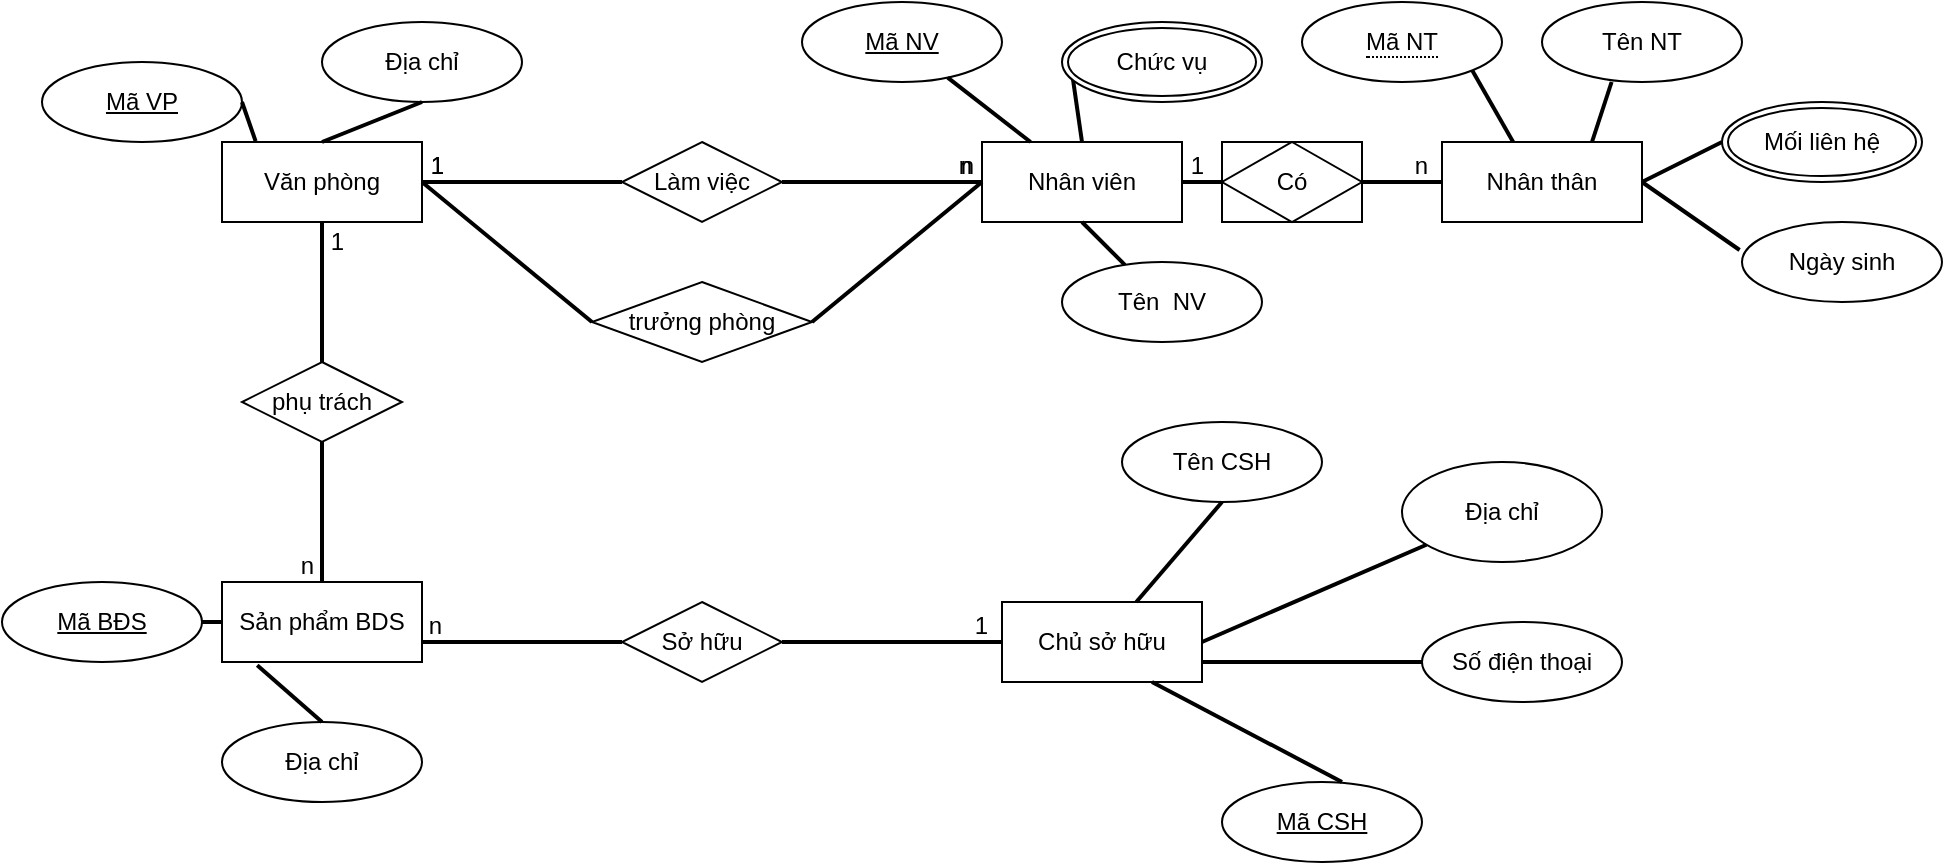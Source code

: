 <mxfile version="13.7.4" type="github">
  <diagram id="R2lEEEUBdFMjLlhIrx00" name="Page-1">
    <mxGraphModel dx="2019" dy="627" grid="1" gridSize="10" guides="1" tooltips="1" connect="1" arrows="1" fold="1" page="1" pageScale="1" pageWidth="850" pageHeight="1100" math="0" shadow="0" extFonts="Permanent Marker^https://fonts.googleapis.com/css?family=Permanent+Marker">
      <root>
        <mxCell id="0" />
        <mxCell id="1" parent="0" />
        <mxCell id="NY_QWn5QvtJODzJ5zNdS-1" value="Văn phòng" style="whiteSpace=wrap;html=1;align=center;" vertex="1" parent="1">
          <mxGeometry x="-50" y="70" width="100" height="40" as="geometry" />
        </mxCell>
        <mxCell id="NY_QWn5QvtJODzJ5zNdS-2" value="Nhân viên" style="whiteSpace=wrap;html=1;align=center;" vertex="1" parent="1">
          <mxGeometry x="330" y="70" width="100" height="40" as="geometry" />
        </mxCell>
        <mxCell id="NY_QWn5QvtJODzJ5zNdS-5" value="Sản phẩm BDS" style="whiteSpace=wrap;html=1;align=center;" vertex="1" parent="1">
          <mxGeometry x="-50" y="290" width="100" height="40" as="geometry" />
        </mxCell>
        <mxCell id="NY_QWn5QvtJODzJ5zNdS-7" value="Chủ sở hữu" style="whiteSpace=wrap;html=1;align=center;" vertex="1" parent="1">
          <mxGeometry x="340" y="300" width="100" height="40" as="geometry" />
        </mxCell>
        <mxCell id="NY_QWn5QvtJODzJ5zNdS-8" value="Mã VP" style="ellipse;whiteSpace=wrap;html=1;align=center;fontStyle=4;" vertex="1" parent="1">
          <mxGeometry x="-140" y="30" width="100" height="40" as="geometry" />
        </mxCell>
        <mxCell id="NY_QWn5QvtJODzJ5zNdS-10" value="Địa chỉ" style="ellipse;whiteSpace=wrap;html=1;align=center;" vertex="1" parent="1">
          <mxGeometry y="10" width="100" height="40" as="geometry" />
        </mxCell>
        <mxCell id="NY_QWn5QvtJODzJ5zNdS-11" value="Mã NV" style="ellipse;whiteSpace=wrap;html=1;align=center;fontStyle=4;" vertex="1" parent="1">
          <mxGeometry x="240" width="100" height="40" as="geometry" />
        </mxCell>
        <mxCell id="NY_QWn5QvtJODzJ5zNdS-12" value="Tên&amp;nbsp; NV" style="ellipse;whiteSpace=wrap;html=1;align=center;" vertex="1" parent="1">
          <mxGeometry x="370" y="130" width="100" height="40" as="geometry" />
        </mxCell>
        <mxCell id="NY_QWn5QvtJODzJ5zNdS-16" value="Tên NT" style="ellipse;whiteSpace=wrap;html=1;align=center;" vertex="1" parent="1">
          <mxGeometry x="610" width="100" height="40" as="geometry" />
        </mxCell>
        <mxCell id="NY_QWn5QvtJODzJ5zNdS-17" value="Ngày sinh" style="ellipse;whiteSpace=wrap;html=1;align=center;" vertex="1" parent="1">
          <mxGeometry x="710" y="110" width="100" height="40" as="geometry" />
        </mxCell>
        <mxCell id="NY_QWn5QvtJODzJ5zNdS-20" value="Mã BĐS" style="ellipse;whiteSpace=wrap;html=1;align=center;fontStyle=4;" vertex="1" parent="1">
          <mxGeometry x="-160" y="290" width="100" height="40" as="geometry" />
        </mxCell>
        <mxCell id="NY_QWn5QvtJODzJ5zNdS-22" value="Mã CSH" style="ellipse;whiteSpace=wrap;html=1;align=center;fontStyle=4;" vertex="1" parent="1">
          <mxGeometry x="450" y="390" width="100" height="40" as="geometry" />
        </mxCell>
        <mxCell id="NY_QWn5QvtJODzJ5zNdS-23" value="Tên CSH" style="ellipse;whiteSpace=wrap;html=1;align=center;" vertex="1" parent="1">
          <mxGeometry x="400" y="210" width="100" height="40" as="geometry" />
        </mxCell>
        <mxCell id="NY_QWn5QvtJODzJ5zNdS-24" value="Địa chỉ" style="ellipse;whiteSpace=wrap;html=1;align=center;" vertex="1" parent="1">
          <mxGeometry x="-50" y="360" width="100" height="40" as="geometry" />
        </mxCell>
        <mxCell id="NY_QWn5QvtJODzJ5zNdS-44" value="Mối liên hệ" style="ellipse;shape=doubleEllipse;margin=3;whiteSpace=wrap;html=1;align=center;" vertex="1" parent="1">
          <mxGeometry x="700" y="50" width="100" height="40" as="geometry" />
        </mxCell>
        <mxCell id="NY_QWn5QvtJODzJ5zNdS-45" value="" style="endArrow=none;html=1;rounded=0;strokeWidth=2;exitX=1;exitY=0.5;exitDx=0;exitDy=0;entryX=0.168;entryY=-0.01;entryDx=0;entryDy=0;entryPerimeter=0;" edge="1" parent="1" source="NY_QWn5QvtJODzJ5zNdS-8" target="NY_QWn5QvtJODzJ5zNdS-1">
          <mxGeometry relative="1" as="geometry">
            <mxPoint x="90" y="50" as="sourcePoint" />
            <mxPoint x="120" y="80" as="targetPoint" />
          </mxGeometry>
        </mxCell>
        <mxCell id="NY_QWn5QvtJODzJ5zNdS-46" value="" style="endArrow=none;html=1;rounded=0;strokeWidth=2;entryX=0.5;entryY=1;entryDx=0;entryDy=0;exitX=0.5;exitY=0;exitDx=0;exitDy=0;" edge="1" parent="1" source="NY_QWn5QvtJODzJ5zNdS-1" target="NY_QWn5QvtJODzJ5zNdS-10">
          <mxGeometry relative="1" as="geometry">
            <mxPoint x="130" y="50" as="sourcePoint" />
            <mxPoint x="155" y="70" as="targetPoint" />
          </mxGeometry>
        </mxCell>
        <mxCell id="NY_QWn5QvtJODzJ5zNdS-51" value="" style="endArrow=none;html=1;rounded=0;strokeWidth=2;" edge="1" parent="1" source="NY_QWn5QvtJODzJ5zNdS-2" target="NY_QWn5QvtJODzJ5zNdS-11">
          <mxGeometry relative="1" as="geometry">
            <mxPoint x="180" y="70" as="sourcePoint" />
            <mxPoint x="160" y="50" as="targetPoint" />
          </mxGeometry>
        </mxCell>
        <mxCell id="NY_QWn5QvtJODzJ5zNdS-52" value="" style="endArrow=none;html=1;rounded=0;strokeWidth=2;exitX=0.5;exitY=0;exitDx=0;exitDy=0;entryX=0;entryY=1;entryDx=0;entryDy=0;" edge="1" parent="1" source="NY_QWn5QvtJODzJ5zNdS-2">
          <mxGeometry relative="1" as="geometry">
            <mxPoint x="360" y="70" as="sourcePoint" />
            <mxPoint x="374.854" y="34.226" as="targetPoint" />
          </mxGeometry>
        </mxCell>
        <mxCell id="NY_QWn5QvtJODzJ5zNdS-54" value="" style="endArrow=none;html=1;rounded=0;strokeWidth=2;entryX=0.5;entryY=1;entryDx=0;entryDy=0;" edge="1" parent="1" source="NY_QWn5QvtJODzJ5zNdS-12" target="NY_QWn5QvtJODzJ5zNdS-2">
          <mxGeometry relative="1" as="geometry">
            <mxPoint x="390" y="70" as="sourcePoint" />
            <mxPoint x="384.645" y="44.142" as="targetPoint" />
          </mxGeometry>
        </mxCell>
        <mxCell id="NY_QWn5QvtJODzJ5zNdS-55" value="" style="endArrow=none;html=1;rounded=0;strokeWidth=2;exitX=0.365;exitY=0.04;exitDx=0;exitDy=0;entryX=1;entryY=1;entryDx=0;entryDy=0;exitPerimeter=0;" edge="1" parent="1">
          <mxGeometry relative="1" as="geometry">
            <mxPoint x="596.5" y="71.6" as="sourcePoint" />
            <mxPoint x="575.146" y="34.226" as="targetPoint" />
          </mxGeometry>
        </mxCell>
        <mxCell id="NY_QWn5QvtJODzJ5zNdS-58" value="" style="endArrow=none;html=1;rounded=0;strokeWidth=2;exitX=0.348;exitY=1;exitDx=0;exitDy=0;entryX=0.75;entryY=0;entryDx=0;entryDy=0;exitPerimeter=0;" edge="1" parent="1" source="NY_QWn5QvtJODzJ5zNdS-16">
          <mxGeometry relative="1" as="geometry">
            <mxPoint x="410" y="90" as="sourcePoint" />
            <mxPoint x="635" y="70.0" as="targetPoint" />
          </mxGeometry>
        </mxCell>
        <mxCell id="NY_QWn5QvtJODzJ5zNdS-59" value="" style="endArrow=none;html=1;rounded=0;strokeWidth=2;exitX=0;exitY=0.5;exitDx=0;exitDy=0;entryX=1;entryY=0.5;entryDx=0;entryDy=0;" edge="1" parent="1" source="NY_QWn5QvtJODzJ5zNdS-44">
          <mxGeometry relative="1" as="geometry">
            <mxPoint x="654.8" y="50" as="sourcePoint" />
            <mxPoint x="660" y="90.0" as="targetPoint" />
          </mxGeometry>
        </mxCell>
        <mxCell id="NY_QWn5QvtJODzJ5zNdS-60" value="" style="endArrow=none;html=1;rounded=0;strokeWidth=2;exitX=-0.012;exitY=0.35;exitDx=0;exitDy=0;exitPerimeter=0;entryX=1;entryY=0.5;entryDx=0;entryDy=0;" edge="1" parent="1" source="NY_QWn5QvtJODzJ5zNdS-17">
          <mxGeometry relative="1" as="geometry">
            <mxPoint x="664.8" y="60" as="sourcePoint" />
            <mxPoint x="660" y="90.0" as="targetPoint" />
          </mxGeometry>
        </mxCell>
        <mxCell id="NY_QWn5QvtJODzJ5zNdS-67" value="" style="endArrow=none;html=1;rounded=0;strokeWidth=2;entryX=1;entryY=0.5;entryDx=0;entryDy=0;exitX=0;exitY=0.5;exitDx=0;exitDy=0;" edge="1" parent="1" source="NY_QWn5QvtJODzJ5zNdS-5" target="NY_QWn5QvtJODzJ5zNdS-20">
          <mxGeometry relative="1" as="geometry">
            <mxPoint x="180" y="70" as="sourcePoint" />
            <mxPoint x="160" y="50" as="targetPoint" />
          </mxGeometry>
        </mxCell>
        <mxCell id="NY_QWn5QvtJODzJ5zNdS-68" value="" style="endArrow=none;html=1;rounded=0;strokeWidth=2;entryX=0.5;entryY=0;entryDx=0;entryDy=0;exitX=0.176;exitY=1.04;exitDx=0;exitDy=0;exitPerimeter=0;" edge="1" parent="1" source="NY_QWn5QvtJODzJ5zNdS-5" target="NY_QWn5QvtJODzJ5zNdS-24">
          <mxGeometry relative="1" as="geometry">
            <mxPoint x="130" y="230" as="sourcePoint" />
            <mxPoint x="101.6" y="268.8" as="targetPoint" />
          </mxGeometry>
        </mxCell>
        <mxCell id="NY_QWn5QvtJODzJ5zNdS-69" value="Số điện thoại" style="ellipse;whiteSpace=wrap;html=1;align=center;" vertex="1" parent="1">
          <mxGeometry x="550" y="310" width="100" height="40" as="geometry" />
        </mxCell>
        <mxCell id="NY_QWn5QvtJODzJ5zNdS-70" value="Địa chỉ" style="ellipse;whiteSpace=wrap;html=1;align=center;" vertex="1" parent="1">
          <mxGeometry x="540" y="230" width="100" height="50" as="geometry" />
        </mxCell>
        <mxCell id="NY_QWn5QvtJODzJ5zNdS-71" value="" style="endArrow=none;html=1;rounded=0;strokeWidth=2;exitX=0.5;exitY=1;exitDx=0;exitDy=0;" edge="1" parent="1" source="NY_QWn5QvtJODzJ5zNdS-23" target="NY_QWn5QvtJODzJ5zNdS-7">
          <mxGeometry relative="1" as="geometry">
            <mxPoint x="147.6" y="251.6" as="sourcePoint" />
            <mxPoint x="111.6" y="278.8" as="targetPoint" />
          </mxGeometry>
        </mxCell>
        <mxCell id="NY_QWn5QvtJODzJ5zNdS-72" value="" style="endArrow=none;html=1;rounded=0;strokeWidth=2;entryX=1;entryY=0.5;entryDx=0;entryDy=0;" edge="1" parent="1" source="NY_QWn5QvtJODzJ5zNdS-70" target="NY_QWn5QvtJODzJ5zNdS-7">
          <mxGeometry relative="1" as="geometry">
            <mxPoint x="430" y="190" as="sourcePoint" />
            <mxPoint x="420" y="210" as="targetPoint" />
          </mxGeometry>
        </mxCell>
        <mxCell id="NY_QWn5QvtJODzJ5zNdS-73" value="" style="endArrow=none;html=1;rounded=0;strokeWidth=2;entryX=1;entryY=0.75;entryDx=0;entryDy=0;" edge="1" parent="1" source="NY_QWn5QvtJODzJ5zNdS-69" target="NY_QWn5QvtJODzJ5zNdS-7">
          <mxGeometry relative="1" as="geometry">
            <mxPoint x="440" y="200" as="sourcePoint" />
            <mxPoint x="450" y="230" as="targetPoint" />
          </mxGeometry>
        </mxCell>
        <mxCell id="NY_QWn5QvtJODzJ5zNdS-74" value="" style="endArrow=none;html=1;rounded=0;strokeWidth=2;exitX=0.75;exitY=1;exitDx=0;exitDy=0;entryX=0.6;entryY=0;entryDx=0;entryDy=0;entryPerimeter=0;" edge="1" parent="1" source="NY_QWn5QvtJODzJ5zNdS-7" target="NY_QWn5QvtJODzJ5zNdS-22">
          <mxGeometry relative="1" as="geometry">
            <mxPoint x="450" y="210" as="sourcePoint" />
            <mxPoint x="440" y="230" as="targetPoint" />
          </mxGeometry>
        </mxCell>
        <mxCell id="NY_QWn5QvtJODzJ5zNdS-79" value="Làm việc" style="shape=rhombus;perimeter=rhombusPerimeter;whiteSpace=wrap;html=1;align=center;" vertex="1" parent="1">
          <mxGeometry x="150" y="70" width="80" height="40" as="geometry" />
        </mxCell>
        <mxCell id="NY_QWn5QvtJODzJ5zNdS-80" value="" style="endArrow=none;html=1;rounded=0;strokeWidth=2;entryX=1;entryY=0.5;entryDx=0;entryDy=0;" edge="1" parent="1" source="NY_QWn5QvtJODzJ5zNdS-79" target="NY_QWn5QvtJODzJ5zNdS-1">
          <mxGeometry relative="1" as="geometry">
            <mxPoint x="340" y="160" as="sourcePoint" />
            <mxPoint x="500" y="160" as="targetPoint" />
          </mxGeometry>
        </mxCell>
        <mxCell id="NY_QWn5QvtJODzJ5zNdS-81" value="1" style="resizable=0;html=1;align=right;verticalAlign=bottom;" connectable="0" vertex="1" parent="NY_QWn5QvtJODzJ5zNdS-80">
          <mxGeometry x="1" relative="1" as="geometry">
            <mxPoint x="11" as="offset" />
          </mxGeometry>
        </mxCell>
        <mxCell id="NY_QWn5QvtJODzJ5zNdS-82" value="" style="endArrow=none;html=1;rounded=0;strokeWidth=2;entryX=0;entryY=0.5;entryDx=0;entryDy=0;exitX=1;exitY=0.5;exitDx=0;exitDy=0;" edge="1" parent="1" source="NY_QWn5QvtJODzJ5zNdS-79" target="NY_QWn5QvtJODzJ5zNdS-2">
          <mxGeometry relative="1" as="geometry">
            <mxPoint x="160" y="100" as="sourcePoint" />
            <mxPoint x="90" y="100" as="targetPoint" />
          </mxGeometry>
        </mxCell>
        <mxCell id="NY_QWn5QvtJODzJ5zNdS-83" value="n" style="resizable=0;html=1;align=right;verticalAlign=bottom;" connectable="0" vertex="1" parent="NY_QWn5QvtJODzJ5zNdS-82">
          <mxGeometry x="1" relative="1" as="geometry">
            <mxPoint x="-4" as="offset" />
          </mxGeometry>
        </mxCell>
        <mxCell id="NY_QWn5QvtJODzJ5zNdS-85" value="trưởng phòng" style="shape=rhombus;perimeter=rhombusPerimeter;whiteSpace=wrap;html=1;align=center;" vertex="1" parent="1">
          <mxGeometry x="135" y="140" width="110" height="40" as="geometry" />
        </mxCell>
        <mxCell id="NY_QWn5QvtJODzJ5zNdS-86" value="" style="endArrow=none;html=1;rounded=0;strokeWidth=2;entryX=1;entryY=0.5;entryDx=0;entryDy=0;exitX=0;exitY=0.5;exitDx=0;exitDy=0;" edge="1" parent="1" source="NY_QWn5QvtJODzJ5zNdS-85" target="NY_QWn5QvtJODzJ5zNdS-1">
          <mxGeometry relative="1" as="geometry">
            <mxPoint x="340" y="210" as="sourcePoint" />
            <mxPoint x="80" y="140" as="targetPoint" />
          </mxGeometry>
        </mxCell>
        <mxCell id="NY_QWn5QvtJODzJ5zNdS-87" value="1" style="resizable=0;html=1;align=right;verticalAlign=bottom;" connectable="0" vertex="1" parent="NY_QWn5QvtJODzJ5zNdS-86">
          <mxGeometry x="1" relative="1" as="geometry">
            <mxPoint x="11" as="offset" />
          </mxGeometry>
        </mxCell>
        <mxCell id="NY_QWn5QvtJODzJ5zNdS-88" value="" style="endArrow=none;html=1;rounded=0;strokeWidth=2;entryX=0;entryY=0.5;entryDx=0;entryDy=0;exitX=1;exitY=0.5;exitDx=0;exitDy=0;" edge="1" parent="1" source="NY_QWn5QvtJODzJ5zNdS-85" target="NY_QWn5QvtJODzJ5zNdS-2">
          <mxGeometry relative="1" as="geometry">
            <mxPoint x="160" y="150" as="sourcePoint" />
            <mxPoint x="330" y="140" as="targetPoint" />
          </mxGeometry>
        </mxCell>
        <mxCell id="NY_QWn5QvtJODzJ5zNdS-89" value="n" style="resizable=0;html=1;align=right;verticalAlign=bottom;" connectable="0" vertex="1" parent="NY_QWn5QvtJODzJ5zNdS-88">
          <mxGeometry x="1" relative="1" as="geometry">
            <mxPoint x="-4" as="offset" />
          </mxGeometry>
        </mxCell>
        <mxCell id="NY_QWn5QvtJODzJ5zNdS-90" value="phụ trách" style="shape=rhombus;perimeter=rhombusPerimeter;whiteSpace=wrap;html=1;align=center;" vertex="1" parent="1">
          <mxGeometry x="-40" y="180" width="80" height="40" as="geometry" />
        </mxCell>
        <mxCell id="NY_QWn5QvtJODzJ5zNdS-91" value="" style="endArrow=none;html=1;rounded=0;strokeWidth=2;entryX=0.5;entryY=1;entryDx=0;entryDy=0;exitX=0.5;exitY=0;exitDx=0;exitDy=0;" edge="1" parent="1" source="NY_QWn5QvtJODzJ5zNdS-90" target="NY_QWn5QvtJODzJ5zNdS-1">
          <mxGeometry relative="1" as="geometry">
            <mxPoint x="180" y="270" as="sourcePoint" />
            <mxPoint x="-80" y="200.0" as="targetPoint" />
          </mxGeometry>
        </mxCell>
        <mxCell id="NY_QWn5QvtJODzJ5zNdS-92" value="1" style="resizable=0;html=1;align=right;verticalAlign=bottom;" connectable="0" vertex="1" parent="NY_QWn5QvtJODzJ5zNdS-91">
          <mxGeometry x="1" relative="1" as="geometry">
            <mxPoint x="11" y="18" as="offset" />
          </mxGeometry>
        </mxCell>
        <mxCell id="NY_QWn5QvtJODzJ5zNdS-93" value="" style="endArrow=none;html=1;rounded=0;strokeWidth=2;exitX=0.5;exitY=1;exitDx=0;exitDy=0;" edge="1" parent="1" source="NY_QWn5QvtJODzJ5zNdS-90" target="NY_QWn5QvtJODzJ5zNdS-5">
          <mxGeometry relative="1" as="geometry">
            <mxPoint y="210" as="sourcePoint" />
            <mxPoint x="170" y="200.0" as="targetPoint" />
          </mxGeometry>
        </mxCell>
        <mxCell id="NY_QWn5QvtJODzJ5zNdS-94" value="n" style="resizable=0;html=1;align=right;verticalAlign=bottom;" connectable="0" vertex="1" parent="NY_QWn5QvtJODzJ5zNdS-93">
          <mxGeometry x="1" relative="1" as="geometry">
            <mxPoint x="-4" as="offset" />
          </mxGeometry>
        </mxCell>
        <mxCell id="NY_QWn5QvtJODzJ5zNdS-95" value="Sở hữu" style="shape=rhombus;perimeter=rhombusPerimeter;whiteSpace=wrap;html=1;align=center;" vertex="1" parent="1">
          <mxGeometry x="150" y="300" width="80" height="40" as="geometry" />
        </mxCell>
        <mxCell id="NY_QWn5QvtJODzJ5zNdS-96" value="" style="endArrow=none;html=1;rounded=0;strokeWidth=2;entryX=0;entryY=0.5;entryDx=0;entryDy=0;exitX=1;exitY=0.5;exitDx=0;exitDy=0;" edge="1" parent="1" source="NY_QWn5QvtJODzJ5zNdS-95" target="NY_QWn5QvtJODzJ5zNdS-7">
          <mxGeometry relative="1" as="geometry">
            <mxPoint x="260" y="320" as="sourcePoint" />
            <mxPoint x="100" y="390.0" as="targetPoint" />
          </mxGeometry>
        </mxCell>
        <mxCell id="NY_QWn5QvtJODzJ5zNdS-97" value="1" style="resizable=0;html=1;align=right;verticalAlign=bottom;" connectable="0" vertex="1" parent="NY_QWn5QvtJODzJ5zNdS-96">
          <mxGeometry x="1" relative="1" as="geometry">
            <mxPoint x="-7" as="offset" />
          </mxGeometry>
        </mxCell>
        <mxCell id="NY_QWn5QvtJODzJ5zNdS-98" value="" style="endArrow=none;html=1;rounded=0;strokeWidth=2;entryX=1;entryY=0.75;entryDx=0;entryDy=0;exitX=0;exitY=0.5;exitDx=0;exitDy=0;" edge="1" parent="1" source="NY_QWn5QvtJODzJ5zNdS-95" target="NY_QWn5QvtJODzJ5zNdS-5">
          <mxGeometry relative="1" as="geometry">
            <mxPoint x="180" y="400" as="sourcePoint" />
            <mxPoint x="350" y="390.0" as="targetPoint" />
          </mxGeometry>
        </mxCell>
        <mxCell id="NY_QWn5QvtJODzJ5zNdS-99" value="n" style="resizable=0;html=1;align=right;verticalAlign=bottom;" connectable="0" vertex="1" parent="NY_QWn5QvtJODzJ5zNdS-98">
          <mxGeometry x="1" relative="1" as="geometry">
            <mxPoint x="10" as="offset" />
          </mxGeometry>
        </mxCell>
        <mxCell id="NY_QWn5QvtJODzJ5zNdS-102" value="" style="endArrow=none;html=1;rounded=0;strokeWidth=2;exitX=0;exitY=0.5;exitDx=0;exitDy=0;entryX=1;entryY=0.5;entryDx=0;entryDy=0;" edge="1" parent="1" target="NY_QWn5QvtJODzJ5zNdS-2">
          <mxGeometry relative="1" as="geometry">
            <mxPoint x="450" y="90.0" as="sourcePoint" />
            <mxPoint x="430" y="93" as="targetPoint" />
          </mxGeometry>
        </mxCell>
        <mxCell id="NY_QWn5QvtJODzJ5zNdS-103" value="1" style="resizable=0;html=1;align=right;verticalAlign=bottom;" connectable="0" vertex="1" parent="NY_QWn5QvtJODzJ5zNdS-102">
          <mxGeometry x="1" relative="1" as="geometry">
            <mxPoint x="11" as="offset" />
          </mxGeometry>
        </mxCell>
        <mxCell id="NY_QWn5QvtJODzJ5zNdS-108" value="Chức vụ" style="ellipse;shape=doubleEllipse;margin=3;whiteSpace=wrap;html=1;align=center;" vertex="1" parent="1">
          <mxGeometry x="370" y="10" width="100" height="40" as="geometry" />
        </mxCell>
        <mxCell id="NY_QWn5QvtJODzJ5zNdS-113" value="&lt;span style=&quot;border-bottom: 1px dotted&quot;&gt;Mã NT&lt;/span&gt;" style="ellipse;whiteSpace=wrap;html=1;align=center;" vertex="1" parent="1">
          <mxGeometry x="490" width="100" height="40" as="geometry" />
        </mxCell>
        <mxCell id="NY_QWn5QvtJODzJ5zNdS-118" value="Có" style="shape=associativeEntity;whiteSpace=wrap;html=1;align=center;" vertex="1" parent="1">
          <mxGeometry x="450" y="70" width="70" height="40" as="geometry" />
        </mxCell>
        <mxCell id="NY_QWn5QvtJODzJ5zNdS-123" value="" style="endArrow=none;html=1;rounded=0;strokeWidth=2;entryX=0;entryY=0.5;entryDx=0;entryDy=0;exitX=1;exitY=0.5;exitDx=0;exitDy=0;" edge="1" parent="1" source="NY_QWn5QvtJODzJ5zNdS-118">
          <mxGeometry relative="1" as="geometry">
            <mxPoint x="240" y="330" as="sourcePoint" />
            <mxPoint x="560" y="90.0" as="targetPoint" />
          </mxGeometry>
        </mxCell>
        <mxCell id="NY_QWn5QvtJODzJ5zNdS-124" value="n" style="resizable=0;html=1;align=right;verticalAlign=bottom;" connectable="0" vertex="1" parent="NY_QWn5QvtJODzJ5zNdS-123">
          <mxGeometry x="1" relative="1" as="geometry">
            <mxPoint x="-7" as="offset" />
          </mxGeometry>
        </mxCell>
        <mxCell id="NY_QWn5QvtJODzJ5zNdS-126" value="Nhân thân" style="whiteSpace=wrap;html=1;align=center;" vertex="1" parent="1">
          <mxGeometry x="560" y="70" width="100" height="40" as="geometry" />
        </mxCell>
      </root>
    </mxGraphModel>
  </diagram>
</mxfile>
